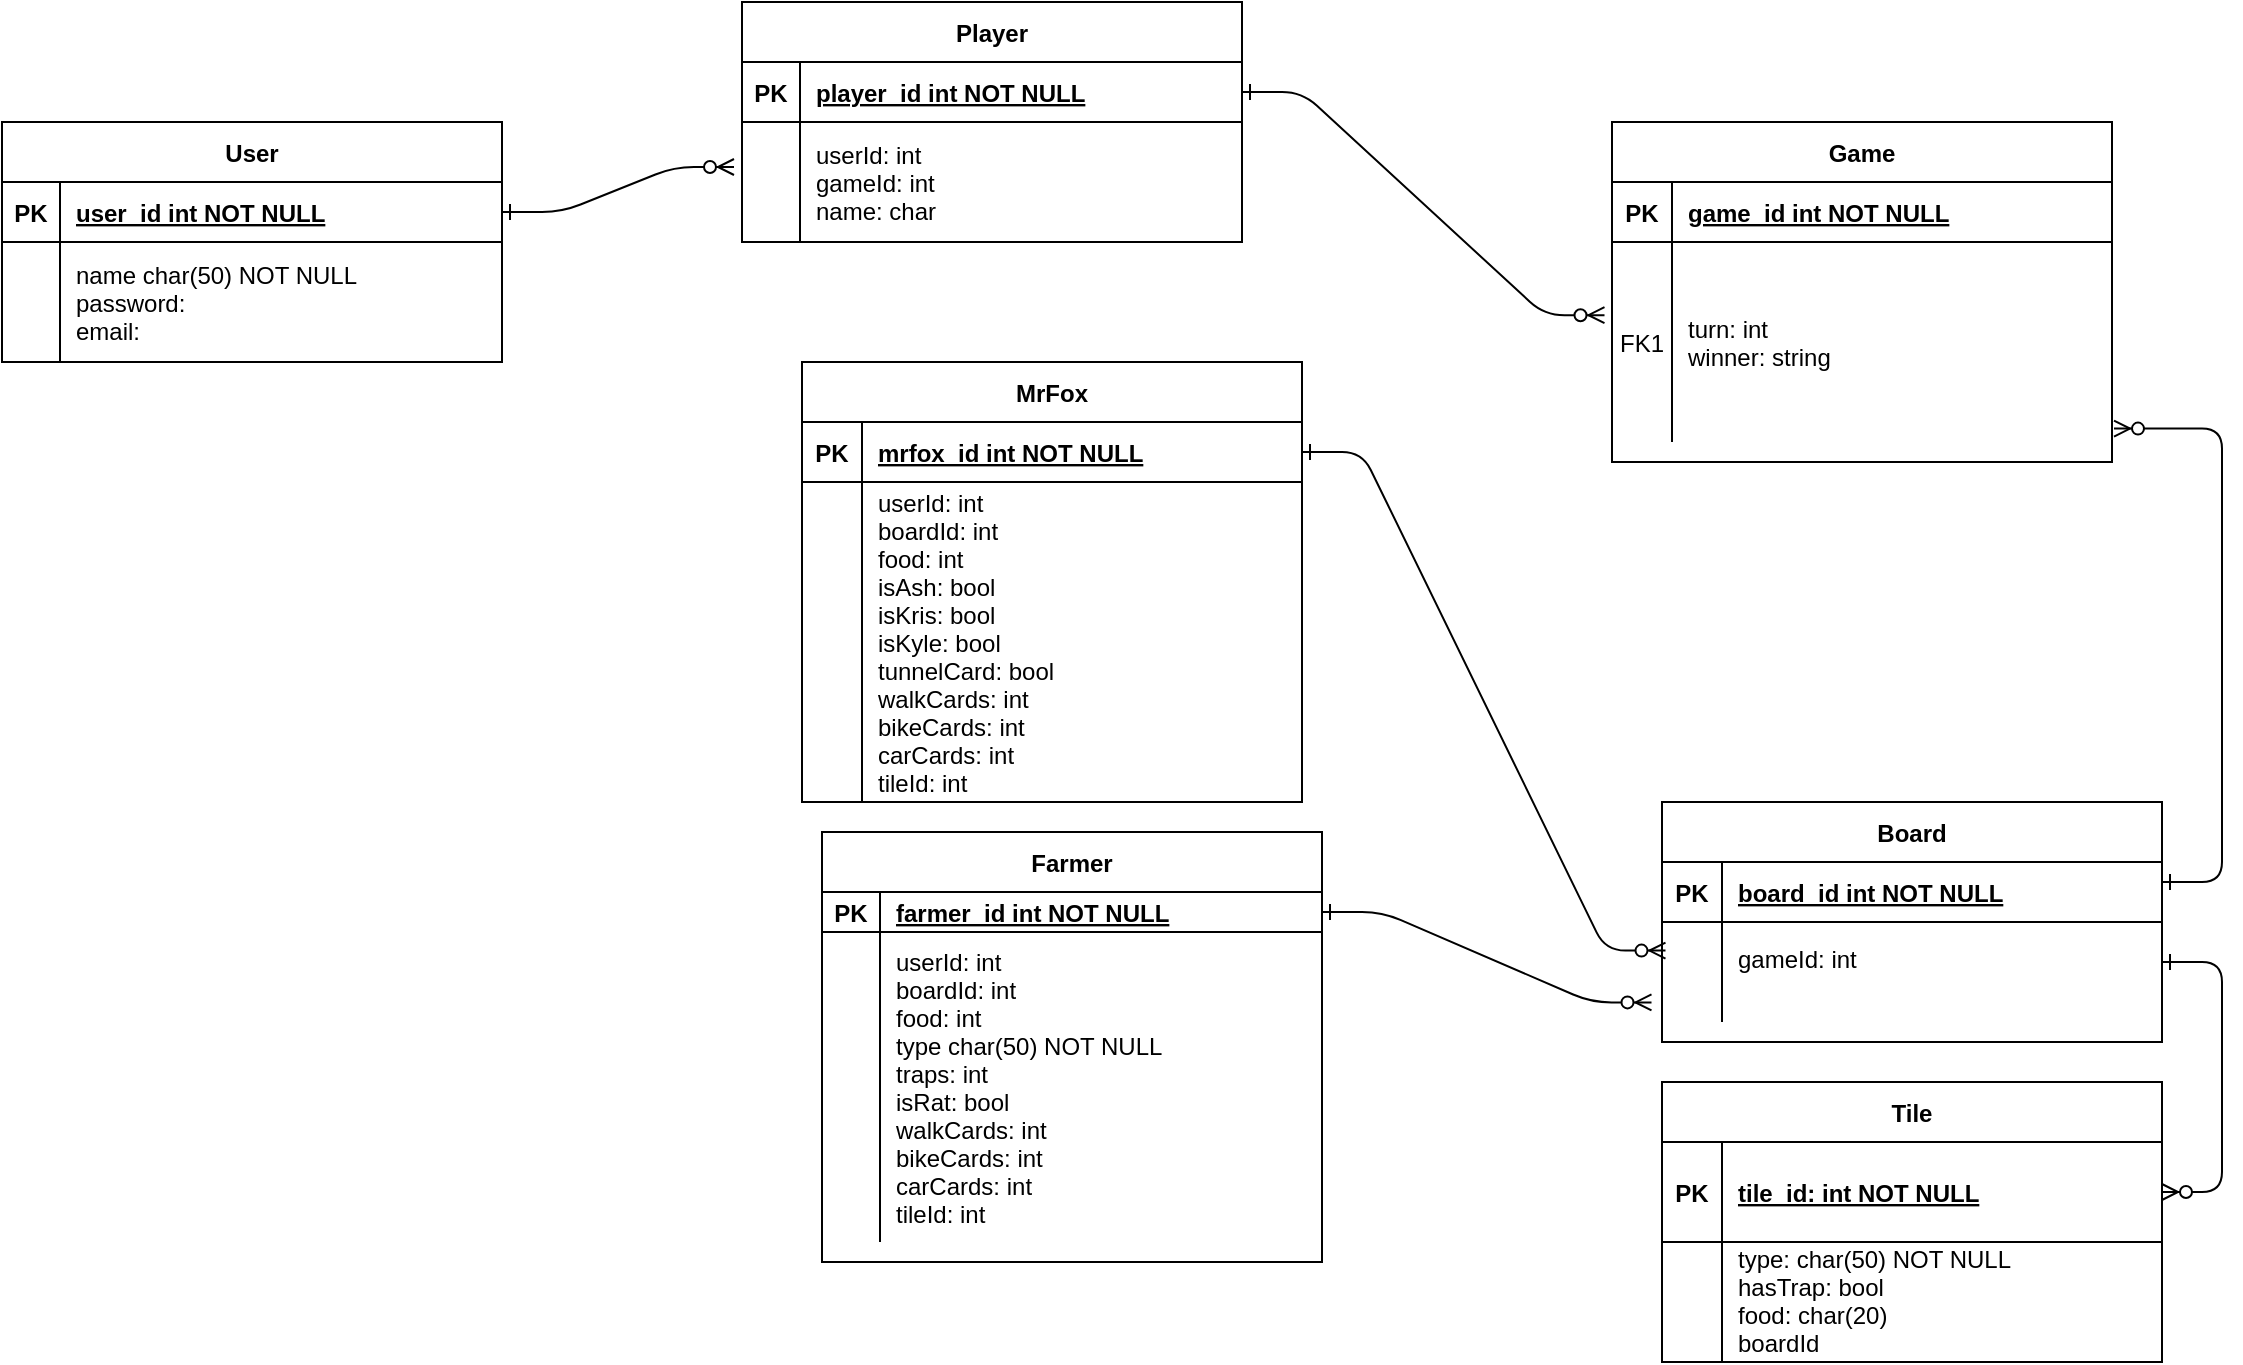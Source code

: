 <mxfile version="21.3.6" type="github">
  <diagram id="R2lEEEUBdFMjLlhIrx00" name="Page-1">
    <mxGraphModel dx="1878" dy="446" grid="1" gridSize="10" guides="1" tooltips="1" connect="1" arrows="1" fold="1" page="1" pageScale="1" pageWidth="850" pageHeight="1100" math="0" shadow="0" extFonts="Permanent Marker^https://fonts.googleapis.com/css?family=Permanent+Marker">
      <root>
        <mxCell id="0" />
        <mxCell id="1" parent="0" />
        <mxCell id="zcm2E6uYJEaqn9uGI2z3-111" value="" style="edgeStyle=entityRelationEdgeStyle;endArrow=ERzeroToMany;startArrow=ERone;endFill=1;startFill=0;entryX=0.007;entryY=0.286;entryDx=0;entryDy=0;entryPerimeter=0;" parent="1" source="zcm2E6uYJEaqn9uGI2z3-120" target="zcm2E6uYJEaqn9uGI2z3-170" edge="1">
          <mxGeometry width="100" height="100" relative="1" as="geometry">
            <mxPoint x="365" y="760" as="sourcePoint" />
            <mxPoint x="465" y="660" as="targetPoint" />
          </mxGeometry>
        </mxCell>
        <mxCell id="zcm2E6uYJEaqn9uGI2z3-112" value="Game" style="shape=table;startSize=30;container=1;collapsible=1;childLayout=tableLayout;fixedRows=1;rowLines=0;fontStyle=1;align=center;resizeLast=1;" parent="1" vertex="1">
          <mxGeometry x="475" y="100" width="250" height="170" as="geometry" />
        </mxCell>
        <mxCell id="zcm2E6uYJEaqn9uGI2z3-113" value="" style="shape=partialRectangle;collapsible=0;dropTarget=0;pointerEvents=0;fillColor=none;points=[[0,0.5],[1,0.5]];portConstraint=eastwest;top=0;left=0;right=0;bottom=1;" parent="zcm2E6uYJEaqn9uGI2z3-112" vertex="1">
          <mxGeometry y="30" width="250" height="30" as="geometry" />
        </mxCell>
        <mxCell id="zcm2E6uYJEaqn9uGI2z3-114" value="PK" style="shape=partialRectangle;overflow=hidden;connectable=0;fillColor=none;top=0;left=0;bottom=0;right=0;fontStyle=1;" parent="zcm2E6uYJEaqn9uGI2z3-113" vertex="1">
          <mxGeometry width="30" height="30" as="geometry">
            <mxRectangle width="30" height="30" as="alternateBounds" />
          </mxGeometry>
        </mxCell>
        <mxCell id="zcm2E6uYJEaqn9uGI2z3-115" value="game_id int NOT NULL " style="shape=partialRectangle;overflow=hidden;connectable=0;fillColor=none;top=0;left=0;bottom=0;right=0;align=left;spacingLeft=6;fontStyle=5;" parent="zcm2E6uYJEaqn9uGI2z3-113" vertex="1">
          <mxGeometry x="30" width="220" height="30" as="geometry">
            <mxRectangle width="220" height="30" as="alternateBounds" />
          </mxGeometry>
        </mxCell>
        <mxCell id="zcm2E6uYJEaqn9uGI2z3-116" value="" style="shape=partialRectangle;collapsible=0;dropTarget=0;pointerEvents=0;fillColor=none;points=[[0,0.5],[1,0.5]];portConstraint=eastwest;top=0;left=0;right=0;bottom=0;" parent="zcm2E6uYJEaqn9uGI2z3-112" vertex="1">
          <mxGeometry y="60" width="250" height="100" as="geometry" />
        </mxCell>
        <mxCell id="zcm2E6uYJEaqn9uGI2z3-117" value="FK1" style="shape=partialRectangle;overflow=hidden;connectable=0;fillColor=none;top=0;left=0;bottom=0;right=0;" parent="zcm2E6uYJEaqn9uGI2z3-116" vertex="1">
          <mxGeometry width="30" height="100" as="geometry">
            <mxRectangle width="30" height="100" as="alternateBounds" />
          </mxGeometry>
        </mxCell>
        <mxCell id="zcm2E6uYJEaqn9uGI2z3-118" value="turn: int&#xa;winner: string" style="shape=partialRectangle;overflow=hidden;connectable=0;fillColor=none;top=0;left=0;bottom=0;right=0;align=left;spacingLeft=6;" parent="zcm2E6uYJEaqn9uGI2z3-116" vertex="1">
          <mxGeometry x="30" width="220" height="100" as="geometry">
            <mxRectangle width="220" height="100" as="alternateBounds" />
          </mxGeometry>
        </mxCell>
        <mxCell id="zcm2E6uYJEaqn9uGI2z3-119" value="MrFox" style="shape=table;startSize=30;container=1;collapsible=1;childLayout=tableLayout;fixedRows=1;rowLines=0;fontStyle=1;align=center;resizeLast=1;" parent="1" vertex="1">
          <mxGeometry x="70" y="220" width="250" height="220" as="geometry" />
        </mxCell>
        <mxCell id="zcm2E6uYJEaqn9uGI2z3-120" value="" style="shape=partialRectangle;collapsible=0;dropTarget=0;pointerEvents=0;fillColor=none;points=[[0,0.5],[1,0.5]];portConstraint=eastwest;top=0;left=0;right=0;bottom=1;" parent="zcm2E6uYJEaqn9uGI2z3-119" vertex="1">
          <mxGeometry y="30" width="250" height="30" as="geometry" />
        </mxCell>
        <mxCell id="zcm2E6uYJEaqn9uGI2z3-121" value="PK" style="shape=partialRectangle;overflow=hidden;connectable=0;fillColor=none;top=0;left=0;bottom=0;right=0;fontStyle=1;" parent="zcm2E6uYJEaqn9uGI2z3-120" vertex="1">
          <mxGeometry width="30" height="30" as="geometry">
            <mxRectangle width="30" height="30" as="alternateBounds" />
          </mxGeometry>
        </mxCell>
        <mxCell id="zcm2E6uYJEaqn9uGI2z3-122" value="mrfox_id int NOT NULL " style="shape=partialRectangle;overflow=hidden;connectable=0;fillColor=none;top=0;left=0;bottom=0;right=0;align=left;spacingLeft=6;fontStyle=5;" parent="zcm2E6uYJEaqn9uGI2z3-120" vertex="1">
          <mxGeometry x="30" width="220" height="30" as="geometry">
            <mxRectangle width="220" height="30" as="alternateBounds" />
          </mxGeometry>
        </mxCell>
        <mxCell id="zcm2E6uYJEaqn9uGI2z3-123" value="" style="shape=partialRectangle;collapsible=0;dropTarget=0;pointerEvents=0;fillColor=none;points=[[0,0.5],[1,0.5]];portConstraint=eastwest;top=0;left=0;right=0;bottom=0;" parent="zcm2E6uYJEaqn9uGI2z3-119" vertex="1">
          <mxGeometry y="60" width="250" height="160" as="geometry" />
        </mxCell>
        <mxCell id="zcm2E6uYJEaqn9uGI2z3-124" value="" style="shape=partialRectangle;overflow=hidden;connectable=0;fillColor=none;top=0;left=0;bottom=0;right=0;" parent="zcm2E6uYJEaqn9uGI2z3-123" vertex="1">
          <mxGeometry width="30" height="160" as="geometry">
            <mxRectangle width="30" height="160" as="alternateBounds" />
          </mxGeometry>
        </mxCell>
        <mxCell id="zcm2E6uYJEaqn9uGI2z3-125" value="userId: int&#xa;boardId: int&#xa;food: int&#xa;isAsh: bool&#xa;isKris: bool&#xa;isKyle: bool&#xa;tunnelCard: bool&#xa;walkCards: int&#xa;bikeCards: int&#xa;carCards: int&#xa;tileId: int" style="shape=partialRectangle;overflow=hidden;connectable=0;fillColor=none;top=0;left=0;bottom=0;right=0;align=left;spacingLeft=6;" parent="zcm2E6uYJEaqn9uGI2z3-123" vertex="1">
          <mxGeometry x="30" width="220" height="160" as="geometry">
            <mxRectangle width="220" height="160" as="alternateBounds" />
          </mxGeometry>
        </mxCell>
        <mxCell id="zcm2E6uYJEaqn9uGI2z3-126" value="Farmer" style="shape=table;startSize=30;container=1;collapsible=1;childLayout=tableLayout;fixedRows=1;rowLines=0;fontStyle=1;align=center;resizeLast=1;" parent="1" vertex="1">
          <mxGeometry x="80" y="455" width="250" height="215" as="geometry" />
        </mxCell>
        <mxCell id="zcm2E6uYJEaqn9uGI2z3-127" value="" style="shape=partialRectangle;collapsible=0;dropTarget=0;pointerEvents=0;fillColor=none;points=[[0,0.5],[1,0.5]];portConstraint=eastwest;top=0;left=0;right=0;bottom=1;" parent="zcm2E6uYJEaqn9uGI2z3-126" vertex="1">
          <mxGeometry y="30" width="250" height="20" as="geometry" />
        </mxCell>
        <mxCell id="zcm2E6uYJEaqn9uGI2z3-128" value="PK" style="shape=partialRectangle;overflow=hidden;connectable=0;fillColor=none;top=0;left=0;bottom=0;right=0;fontStyle=1;" parent="zcm2E6uYJEaqn9uGI2z3-127" vertex="1">
          <mxGeometry width="29" height="20" as="geometry">
            <mxRectangle width="29" height="20" as="alternateBounds" />
          </mxGeometry>
        </mxCell>
        <mxCell id="zcm2E6uYJEaqn9uGI2z3-129" value="farmer_id int NOT NULL " style="shape=partialRectangle;overflow=hidden;connectable=0;fillColor=none;top=0;left=0;bottom=0;right=0;align=left;spacingLeft=6;fontStyle=5;" parent="zcm2E6uYJEaqn9uGI2z3-127" vertex="1">
          <mxGeometry x="29" width="221" height="20" as="geometry">
            <mxRectangle width="221" height="20" as="alternateBounds" />
          </mxGeometry>
        </mxCell>
        <mxCell id="zcm2E6uYJEaqn9uGI2z3-130" value="" style="shape=partialRectangle;collapsible=0;dropTarget=0;pointerEvents=0;fillColor=none;points=[[0,0.5],[1,0.5]];portConstraint=eastwest;top=0;left=0;right=0;bottom=0;" parent="zcm2E6uYJEaqn9uGI2z3-126" vertex="1">
          <mxGeometry y="50" width="250" height="155" as="geometry" />
        </mxCell>
        <mxCell id="zcm2E6uYJEaqn9uGI2z3-131" value="" style="shape=partialRectangle;overflow=hidden;connectable=0;fillColor=none;top=0;left=0;bottom=0;right=0;" parent="zcm2E6uYJEaqn9uGI2z3-130" vertex="1">
          <mxGeometry width="29" height="155" as="geometry">
            <mxRectangle width="29" height="155" as="alternateBounds" />
          </mxGeometry>
        </mxCell>
        <mxCell id="zcm2E6uYJEaqn9uGI2z3-132" value="userId: int&#xa;boardId: int&#xa;food: int&#xa;type char(50) NOT NULL&#xa;traps: int&#xa;isRat: bool&#xa;walkCards: int&#xa;bikeCards: int&#xa;carCards: int&#xa;tileId: int" style="shape=partialRectangle;overflow=hidden;connectable=0;fillColor=none;top=0;left=0;bottom=0;right=0;align=left;spacingLeft=6;" parent="zcm2E6uYJEaqn9uGI2z3-130" vertex="1">
          <mxGeometry x="29" width="221" height="155" as="geometry">
            <mxRectangle width="221" height="155" as="alternateBounds" />
          </mxGeometry>
        </mxCell>
        <mxCell id="zcm2E6uYJEaqn9uGI2z3-133" value="" style="edgeStyle=entityRelationEdgeStyle;endArrow=ERzeroToMany;startArrow=ERone;endFill=1;startFill=0;exitX=1;exitY=0.5;exitDx=0;exitDy=0;entryX=-0.021;entryY=0.804;entryDx=0;entryDy=0;entryPerimeter=0;" parent="1" source="zcm2E6uYJEaqn9uGI2z3-127" target="zcm2E6uYJEaqn9uGI2z3-170" edge="1">
          <mxGeometry width="100" height="100" relative="1" as="geometry">
            <mxPoint x="395" y="265" as="sourcePoint" />
            <mxPoint x="470" y="320" as="targetPoint" />
          </mxGeometry>
        </mxCell>
        <mxCell id="zcm2E6uYJEaqn9uGI2z3-146" value="" style="edgeStyle=entityRelationEdgeStyle;endArrow=ERzeroToMany;startArrow=ERone;endFill=1;startFill=0;entryX=1.004;entryY=0.933;entryDx=0;entryDy=0;entryPerimeter=0;" parent="1" target="zcm2E6uYJEaqn9uGI2z3-116" edge="1">
          <mxGeometry width="100" height="100" relative="1" as="geometry">
            <mxPoint x="750" y="480" as="sourcePoint" />
            <mxPoint x="810" y="290" as="targetPoint" />
          </mxGeometry>
        </mxCell>
        <mxCell id="zcm2E6uYJEaqn9uGI2z3-166" value="Board" style="shape=table;startSize=30;container=1;collapsible=1;childLayout=tableLayout;fixedRows=1;rowLines=0;fontStyle=1;align=center;resizeLast=1;" parent="1" vertex="1">
          <mxGeometry x="500" y="440" width="250" height="120" as="geometry" />
        </mxCell>
        <mxCell id="zcm2E6uYJEaqn9uGI2z3-167" value="" style="shape=partialRectangle;collapsible=0;dropTarget=0;pointerEvents=0;fillColor=none;points=[[0,0.5],[1,0.5]];portConstraint=eastwest;top=0;left=0;right=0;bottom=1;" parent="zcm2E6uYJEaqn9uGI2z3-166" vertex="1">
          <mxGeometry y="30" width="250" height="30" as="geometry" />
        </mxCell>
        <mxCell id="zcm2E6uYJEaqn9uGI2z3-168" value="PK" style="shape=partialRectangle;overflow=hidden;connectable=0;fillColor=none;top=0;left=0;bottom=0;right=0;fontStyle=1;" parent="zcm2E6uYJEaqn9uGI2z3-167" vertex="1">
          <mxGeometry width="30" height="30" as="geometry">
            <mxRectangle width="30" height="30" as="alternateBounds" />
          </mxGeometry>
        </mxCell>
        <mxCell id="zcm2E6uYJEaqn9uGI2z3-169" value="board_id int NOT NULL" style="shape=partialRectangle;overflow=hidden;connectable=0;fillColor=none;top=0;left=0;bottom=0;right=0;align=left;spacingLeft=6;fontStyle=5;" parent="zcm2E6uYJEaqn9uGI2z3-167" vertex="1">
          <mxGeometry x="30" width="220" height="30" as="geometry">
            <mxRectangle width="220" height="30" as="alternateBounds" />
          </mxGeometry>
        </mxCell>
        <mxCell id="zcm2E6uYJEaqn9uGI2z3-170" value="" style="shape=partialRectangle;collapsible=0;dropTarget=0;pointerEvents=0;fillColor=none;points=[[0,0.5],[1,0.5]];portConstraint=eastwest;top=0;left=0;right=0;bottom=0;" parent="zcm2E6uYJEaqn9uGI2z3-166" vertex="1">
          <mxGeometry y="60" width="250" height="50" as="geometry" />
        </mxCell>
        <mxCell id="zcm2E6uYJEaqn9uGI2z3-171" value="" style="shape=partialRectangle;overflow=hidden;connectable=0;fillColor=none;top=0;left=0;bottom=0;right=0;" parent="zcm2E6uYJEaqn9uGI2z3-170" vertex="1">
          <mxGeometry width="30" height="50" as="geometry">
            <mxRectangle width="30" height="50" as="alternateBounds" />
          </mxGeometry>
        </mxCell>
        <mxCell id="zcm2E6uYJEaqn9uGI2z3-172" value="gameId: int&#xa;" style="shape=partialRectangle;overflow=hidden;connectable=0;fillColor=none;top=0;left=0;bottom=0;right=0;align=left;spacingLeft=6;" parent="zcm2E6uYJEaqn9uGI2z3-170" vertex="1">
          <mxGeometry x="30" width="220" height="50" as="geometry">
            <mxRectangle width="220" height="50" as="alternateBounds" />
          </mxGeometry>
        </mxCell>
        <mxCell id="zcm2E6uYJEaqn9uGI2z3-173" value="Tile" style="shape=table;startSize=30;container=1;collapsible=1;childLayout=tableLayout;fixedRows=1;rowLines=0;fontStyle=1;align=center;resizeLast=1;" parent="1" vertex="1">
          <mxGeometry x="500" y="580" width="250" height="140" as="geometry" />
        </mxCell>
        <mxCell id="zcm2E6uYJEaqn9uGI2z3-174" value="" style="shape=partialRectangle;collapsible=0;dropTarget=0;pointerEvents=0;fillColor=none;points=[[0,0.5],[1,0.5]];portConstraint=eastwest;top=0;left=0;right=0;bottom=1;" parent="zcm2E6uYJEaqn9uGI2z3-173" vertex="1">
          <mxGeometry y="30" width="250" height="50" as="geometry" />
        </mxCell>
        <mxCell id="zcm2E6uYJEaqn9uGI2z3-175" value="PK" style="shape=partialRectangle;overflow=hidden;connectable=0;fillColor=none;top=0;left=0;bottom=0;right=0;fontStyle=1;" parent="zcm2E6uYJEaqn9uGI2z3-174" vertex="1">
          <mxGeometry width="30" height="50" as="geometry">
            <mxRectangle width="30" height="50" as="alternateBounds" />
          </mxGeometry>
        </mxCell>
        <mxCell id="zcm2E6uYJEaqn9uGI2z3-176" value="tile_id: int NOT NULL" style="shape=partialRectangle;overflow=hidden;connectable=0;fillColor=none;top=0;left=0;bottom=0;right=0;align=left;spacingLeft=6;fontStyle=5;" parent="zcm2E6uYJEaqn9uGI2z3-174" vertex="1">
          <mxGeometry x="30" width="220" height="50" as="geometry">
            <mxRectangle width="220" height="50" as="alternateBounds" />
          </mxGeometry>
        </mxCell>
        <mxCell id="zcm2E6uYJEaqn9uGI2z3-177" value="" style="shape=partialRectangle;collapsible=0;dropTarget=0;pointerEvents=0;fillColor=none;points=[[0,0.5],[1,0.5]];portConstraint=eastwest;top=0;left=0;right=0;bottom=0;" parent="zcm2E6uYJEaqn9uGI2z3-173" vertex="1">
          <mxGeometry y="80" width="250" height="60" as="geometry" />
        </mxCell>
        <mxCell id="zcm2E6uYJEaqn9uGI2z3-178" value="" style="shape=partialRectangle;overflow=hidden;connectable=0;fillColor=none;top=0;left=0;bottom=0;right=0;" parent="zcm2E6uYJEaqn9uGI2z3-177" vertex="1">
          <mxGeometry width="30" height="60" as="geometry">
            <mxRectangle width="30" height="60" as="alternateBounds" />
          </mxGeometry>
        </mxCell>
        <mxCell id="zcm2E6uYJEaqn9uGI2z3-179" value="type: char(50) NOT NULL&#xa;hasTrap: bool&#xa;food: char(20)&#xa;boardId&#xa;" style="shape=partialRectangle;overflow=hidden;connectable=0;fillColor=none;top=0;left=0;bottom=0;right=0;align=left;spacingLeft=6;" parent="zcm2E6uYJEaqn9uGI2z3-177" vertex="1">
          <mxGeometry x="30" width="220" height="60" as="geometry">
            <mxRectangle width="220" height="60" as="alternateBounds" />
          </mxGeometry>
        </mxCell>
        <mxCell id="zcm2E6uYJEaqn9uGI2z3-180" value="" style="edgeStyle=entityRelationEdgeStyle;endArrow=ERzeroToMany;startArrow=ERone;endFill=1;startFill=0;entryX=1;entryY=0.5;entryDx=0;entryDy=0;" parent="1" target="zcm2E6uYJEaqn9uGI2z3-174" edge="1">
          <mxGeometry width="100" height="100" relative="1" as="geometry">
            <mxPoint x="750" y="520" as="sourcePoint" />
            <mxPoint x="725" y="362" as="targetPoint" />
          </mxGeometry>
        </mxCell>
        <mxCell id="jXuqjFxC8-Kcla0deU2q-8" value="User" style="shape=table;startSize=30;container=1;collapsible=1;childLayout=tableLayout;fixedRows=1;rowLines=0;fontStyle=1;align=center;resizeLast=1;" parent="1" vertex="1">
          <mxGeometry x="-330" y="100" width="250" height="120" as="geometry" />
        </mxCell>
        <mxCell id="jXuqjFxC8-Kcla0deU2q-9" value="" style="shape=partialRectangle;collapsible=0;dropTarget=0;pointerEvents=0;fillColor=none;points=[[0,0.5],[1,0.5]];portConstraint=eastwest;top=0;left=0;right=0;bottom=1;" parent="jXuqjFxC8-Kcla0deU2q-8" vertex="1">
          <mxGeometry y="30" width="250" height="30" as="geometry" />
        </mxCell>
        <mxCell id="jXuqjFxC8-Kcla0deU2q-10" value="PK" style="shape=partialRectangle;overflow=hidden;connectable=0;fillColor=none;top=0;left=0;bottom=0;right=0;fontStyle=1;" parent="jXuqjFxC8-Kcla0deU2q-9" vertex="1">
          <mxGeometry width="29" height="30" as="geometry">
            <mxRectangle width="29" height="30" as="alternateBounds" />
          </mxGeometry>
        </mxCell>
        <mxCell id="jXuqjFxC8-Kcla0deU2q-11" value="user_id int NOT NULL " style="shape=partialRectangle;overflow=hidden;connectable=0;fillColor=none;top=0;left=0;bottom=0;right=0;align=left;spacingLeft=6;fontStyle=5;" parent="jXuqjFxC8-Kcla0deU2q-9" vertex="1">
          <mxGeometry x="29" width="221" height="30" as="geometry">
            <mxRectangle width="221" height="30" as="alternateBounds" />
          </mxGeometry>
        </mxCell>
        <mxCell id="jXuqjFxC8-Kcla0deU2q-12" value="" style="shape=partialRectangle;collapsible=0;dropTarget=0;pointerEvents=0;fillColor=none;points=[[0,0.5],[1,0.5]];portConstraint=eastwest;top=0;left=0;right=0;bottom=0;" parent="jXuqjFxC8-Kcla0deU2q-8" vertex="1">
          <mxGeometry y="60" width="250" height="60" as="geometry" />
        </mxCell>
        <mxCell id="jXuqjFxC8-Kcla0deU2q-13" value="" style="shape=partialRectangle;overflow=hidden;connectable=0;fillColor=none;top=0;left=0;bottom=0;right=0;" parent="jXuqjFxC8-Kcla0deU2q-12" vertex="1">
          <mxGeometry width="29" height="60" as="geometry">
            <mxRectangle width="29" height="60" as="alternateBounds" />
          </mxGeometry>
        </mxCell>
        <mxCell id="jXuqjFxC8-Kcla0deU2q-14" value="name char(50) NOT NULL&#xa;password: &#xa;email:" style="shape=partialRectangle;overflow=hidden;connectable=0;fillColor=none;top=0;left=0;bottom=0;right=0;align=left;spacingLeft=6;" parent="jXuqjFxC8-Kcla0deU2q-12" vertex="1">
          <mxGeometry x="29" width="221" height="60" as="geometry">
            <mxRectangle width="221" height="60" as="alternateBounds" />
          </mxGeometry>
        </mxCell>
        <mxCell id="jXuqjFxC8-Kcla0deU2q-15" value="" style="edgeStyle=entityRelationEdgeStyle;endArrow=ERzeroToMany;startArrow=ERone;endFill=1;startFill=0;exitX=1;exitY=0.5;exitDx=0;exitDy=0;entryX=-0.016;entryY=0.375;entryDx=0;entryDy=0;entryPerimeter=0;" parent="1" target="bPfpBax9I5zKaIWn22jN-6" edge="1" source="jXuqjFxC8-Kcla0deU2q-9">
          <mxGeometry width="100" height="100" relative="1" as="geometry">
            <mxPoint x="-210" y="210" as="sourcePoint" />
            <mxPoint x="-115" y="297" as="targetPoint" />
          </mxGeometry>
        </mxCell>
        <mxCell id="jXuqjFxC8-Kcla0deU2q-16" value="" style="edgeStyle=entityRelationEdgeStyle;endArrow=ERzeroToMany;startArrow=ERone;endFill=1;startFill=0;exitX=1;exitY=0.5;exitDx=0;exitDy=0;entryX=-0.015;entryY=0.366;entryDx=0;entryDy=0;entryPerimeter=0;" parent="1" source="bPfpBax9I5zKaIWn22jN-3" target="zcm2E6uYJEaqn9uGI2z3-116" edge="1">
          <mxGeometry width="100" height="100" relative="1" as="geometry">
            <mxPoint x="-200" y="220" as="sourcePoint" />
            <mxPoint x="133" y="159" as="targetPoint" />
          </mxGeometry>
        </mxCell>
        <mxCell id="bPfpBax9I5zKaIWn22jN-2" value="Player" style="shape=table;startSize=30;container=1;collapsible=1;childLayout=tableLayout;fixedRows=1;rowLines=0;fontStyle=1;align=center;resizeLast=1;" vertex="1" parent="1">
          <mxGeometry x="40" y="40" width="250" height="120" as="geometry" />
        </mxCell>
        <mxCell id="bPfpBax9I5zKaIWn22jN-3" value="" style="shape=partialRectangle;collapsible=0;dropTarget=0;pointerEvents=0;fillColor=none;points=[[0,0.5],[1,0.5]];portConstraint=eastwest;top=0;left=0;right=0;bottom=1;" vertex="1" parent="bPfpBax9I5zKaIWn22jN-2">
          <mxGeometry y="30" width="250" height="30" as="geometry" />
        </mxCell>
        <mxCell id="bPfpBax9I5zKaIWn22jN-4" value="PK" style="shape=partialRectangle;overflow=hidden;connectable=0;fillColor=none;top=0;left=0;bottom=0;right=0;fontStyle=1;" vertex="1" parent="bPfpBax9I5zKaIWn22jN-3">
          <mxGeometry width="29" height="30" as="geometry">
            <mxRectangle width="29" height="30" as="alternateBounds" />
          </mxGeometry>
        </mxCell>
        <mxCell id="bPfpBax9I5zKaIWn22jN-5" value="player_id int NOT NULL " style="shape=partialRectangle;overflow=hidden;connectable=0;fillColor=none;top=0;left=0;bottom=0;right=0;align=left;spacingLeft=6;fontStyle=5;" vertex="1" parent="bPfpBax9I5zKaIWn22jN-3">
          <mxGeometry x="29" width="221" height="30" as="geometry">
            <mxRectangle width="221" height="30" as="alternateBounds" />
          </mxGeometry>
        </mxCell>
        <mxCell id="bPfpBax9I5zKaIWn22jN-6" value="" style="shape=partialRectangle;collapsible=0;dropTarget=0;pointerEvents=0;fillColor=none;points=[[0,0.5],[1,0.5]];portConstraint=eastwest;top=0;left=0;right=0;bottom=0;" vertex="1" parent="bPfpBax9I5zKaIWn22jN-2">
          <mxGeometry y="60" width="250" height="60" as="geometry" />
        </mxCell>
        <mxCell id="bPfpBax9I5zKaIWn22jN-7" value="" style="shape=partialRectangle;overflow=hidden;connectable=0;fillColor=none;top=0;left=0;bottom=0;right=0;" vertex="1" parent="bPfpBax9I5zKaIWn22jN-6">
          <mxGeometry width="29" height="60" as="geometry">
            <mxRectangle width="29" height="60" as="alternateBounds" />
          </mxGeometry>
        </mxCell>
        <mxCell id="bPfpBax9I5zKaIWn22jN-8" value="userId: int&#xa;gameId: int&#xa;name: char" style="shape=partialRectangle;overflow=hidden;connectable=0;fillColor=none;top=0;left=0;bottom=0;right=0;align=left;spacingLeft=6;" vertex="1" parent="bPfpBax9I5zKaIWn22jN-6">
          <mxGeometry x="29" width="221" height="60" as="geometry">
            <mxRectangle width="221" height="60" as="alternateBounds" />
          </mxGeometry>
        </mxCell>
      </root>
    </mxGraphModel>
  </diagram>
</mxfile>
